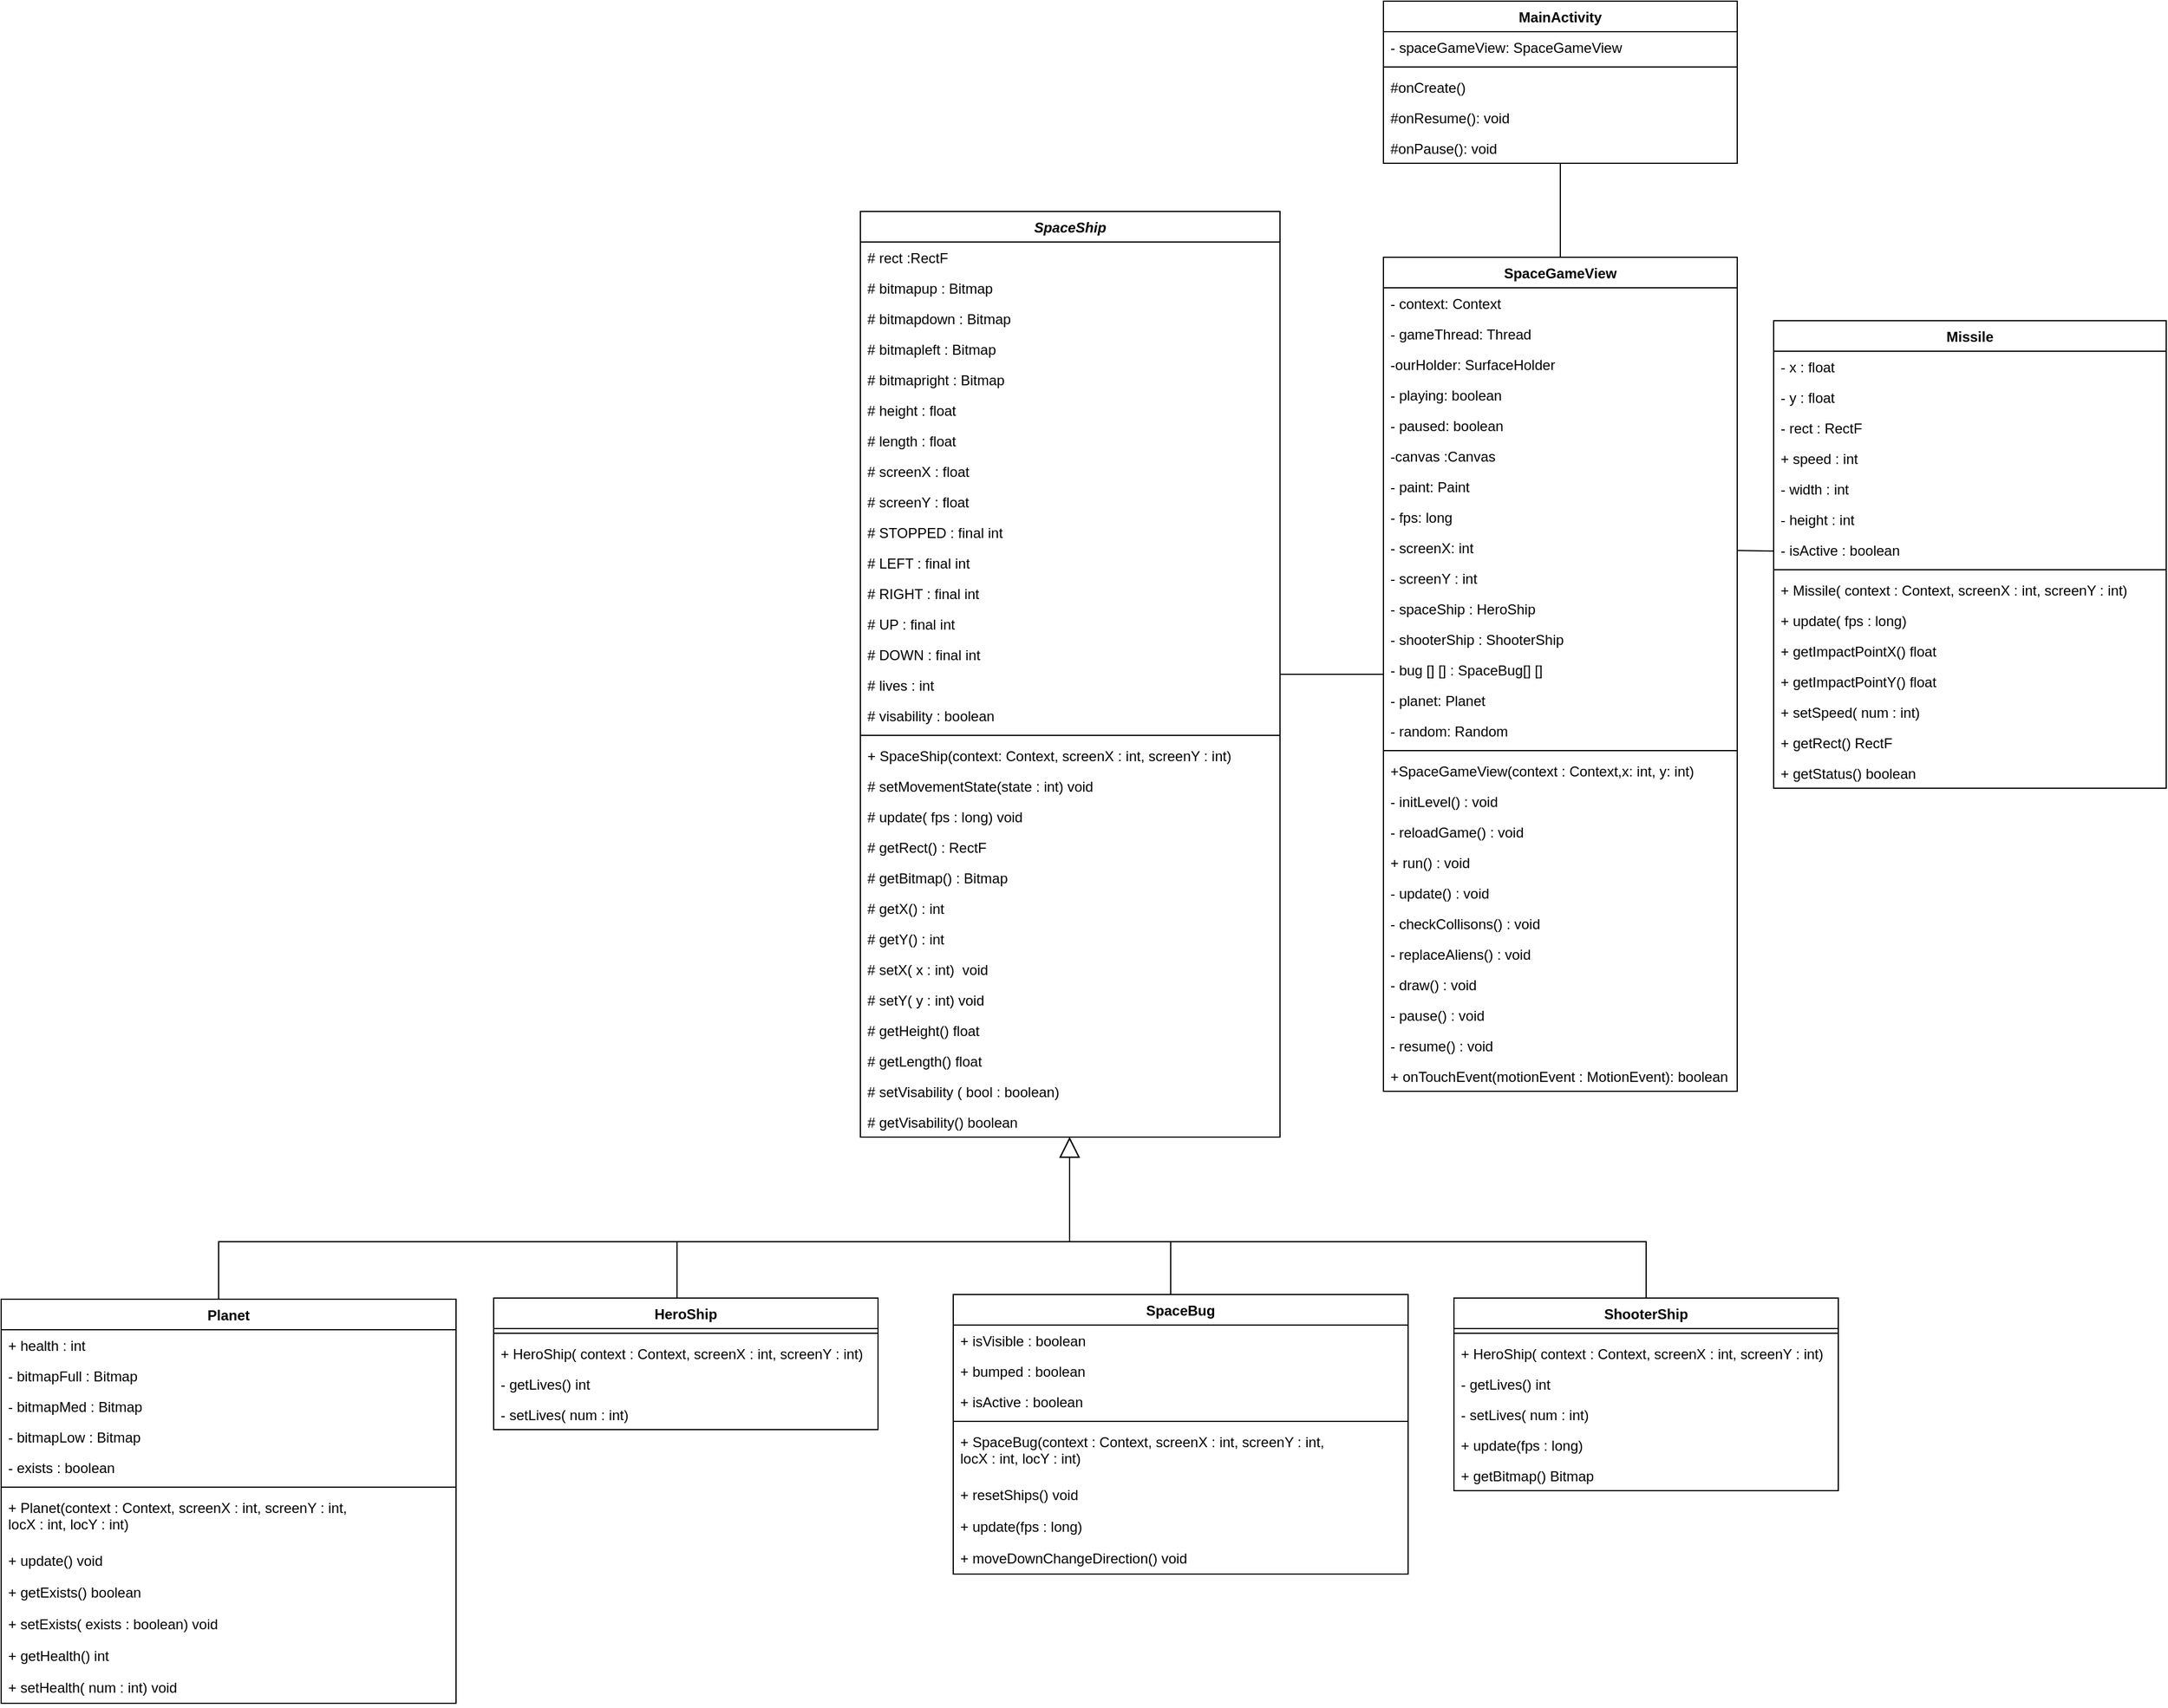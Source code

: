 <mxfile version="17.4.0" type="device"><diagram id="5syEkfPlYQvtIiVfrEKf" name="Page-1"><mxGraphModel dx="3176" dy="1574" grid="0" gridSize="10" guides="1" tooltips="1" connect="1" arrows="1" fold="1" page="0" pageScale="1" pageWidth="827" pageHeight="1169" math="0" shadow="0"><root><mxCell id="0"/><mxCell id="1" parent="0"/><mxCell id="j2k91nh22DGQ5Hw4AdHr-13" value="" style="edgeStyle=orthogonalEdgeStyle;rounded=0;orthogonalLoop=1;jettySize=auto;html=1;endArrow=none;endFill=0;" edge="1" parent="1" source="j2k91nh22DGQ5Hw4AdHr-1" target="j2k91nh22DGQ5Hw4AdHr-7"><mxGeometry relative="1" as="geometry"/></mxCell><mxCell id="j2k91nh22DGQ5Hw4AdHr-1" value="MainActivity" style="swimlane;fontStyle=1;align=center;verticalAlign=top;childLayout=stackLayout;horizontal=1;startSize=26;horizontalStack=0;resizeParent=1;resizeParentMax=0;resizeLast=0;collapsible=1;marginBottom=0;" vertex="1" parent="1"><mxGeometry x="211" y="-38" width="301" height="138" as="geometry"/></mxCell><mxCell id="j2k91nh22DGQ5Hw4AdHr-2" value="- spaceGameView: SpaceGameView" style="text;strokeColor=none;fillColor=none;align=left;verticalAlign=top;spacingLeft=4;spacingRight=4;overflow=hidden;rotatable=0;points=[[0,0.5],[1,0.5]];portConstraint=eastwest;" vertex="1" parent="j2k91nh22DGQ5Hw4AdHr-1"><mxGeometry y="26" width="301" height="26" as="geometry"/></mxCell><mxCell id="j2k91nh22DGQ5Hw4AdHr-3" value="" style="line;strokeWidth=1;fillColor=none;align=left;verticalAlign=middle;spacingTop=-1;spacingLeft=3;spacingRight=3;rotatable=0;labelPosition=right;points=[];portConstraint=eastwest;" vertex="1" parent="j2k91nh22DGQ5Hw4AdHr-1"><mxGeometry y="52" width="301" height="8" as="geometry"/></mxCell><mxCell id="j2k91nh22DGQ5Hw4AdHr-4" value="#onCreate()" style="text;strokeColor=none;fillColor=none;align=left;verticalAlign=top;spacingLeft=4;spacingRight=4;overflow=hidden;rotatable=0;points=[[0,0.5],[1,0.5]];portConstraint=eastwest;" vertex="1" parent="j2k91nh22DGQ5Hw4AdHr-1"><mxGeometry y="60" width="301" height="26" as="geometry"/></mxCell><mxCell id="j2k91nh22DGQ5Hw4AdHr-5" value="#onResume(): void" style="text;strokeColor=none;fillColor=none;align=left;verticalAlign=top;spacingLeft=4;spacingRight=4;overflow=hidden;rotatable=0;points=[[0,0.5],[1,0.5]];portConstraint=eastwest;" vertex="1" parent="j2k91nh22DGQ5Hw4AdHr-1"><mxGeometry y="86" width="301" height="26" as="geometry"/></mxCell><mxCell id="j2k91nh22DGQ5Hw4AdHr-6" value="#onPause(): void" style="text;strokeColor=none;fillColor=none;align=left;verticalAlign=top;spacingLeft=4;spacingRight=4;overflow=hidden;rotatable=0;points=[[0,0.5],[1,0.5]];portConstraint=eastwest;" vertex="1" parent="j2k91nh22DGQ5Hw4AdHr-1"><mxGeometry y="112" width="301" height="26" as="geometry"/></mxCell><mxCell id="j2k91nh22DGQ5Hw4AdHr-68" value="" style="edgeStyle=orthogonalEdgeStyle;rounded=0;orthogonalLoop=1;jettySize=auto;html=1;endArrow=none;endFill=0;" edge="1" parent="1" source="j2k91nh22DGQ5Hw4AdHr-7" target="j2k91nh22DGQ5Hw4AdHr-40"><mxGeometry relative="1" as="geometry"/></mxCell><mxCell id="j2k91nh22DGQ5Hw4AdHr-7" value="SpaceGameView" style="swimlane;fontStyle=1;align=center;verticalAlign=top;childLayout=stackLayout;horizontal=1;startSize=26;horizontalStack=0;resizeParent=1;resizeParentMax=0;resizeLast=0;collapsible=1;marginBottom=0;" vertex="1" parent="1"><mxGeometry x="211" y="180" width="301" height="710" as="geometry"/></mxCell><mxCell id="j2k91nh22DGQ5Hw4AdHr-8" value="- context: Context" style="text;strokeColor=none;fillColor=none;align=left;verticalAlign=top;spacingLeft=4;spacingRight=4;overflow=hidden;rotatable=0;points=[[0,0.5],[1,0.5]];portConstraint=eastwest;" vertex="1" parent="j2k91nh22DGQ5Hw4AdHr-7"><mxGeometry y="26" width="301" height="26" as="geometry"/></mxCell><mxCell id="j2k91nh22DGQ5Hw4AdHr-14" value="- gameThread: Thread" style="text;strokeColor=none;fillColor=none;align=left;verticalAlign=top;spacingLeft=4;spacingRight=4;overflow=hidden;rotatable=0;points=[[0,0.5],[1,0.5]];portConstraint=eastwest;" vertex="1" parent="j2k91nh22DGQ5Hw4AdHr-7"><mxGeometry y="52" width="301" height="26" as="geometry"/></mxCell><mxCell id="j2k91nh22DGQ5Hw4AdHr-15" value="-ourHolder: SurfaceHolder" style="text;strokeColor=none;fillColor=none;align=left;verticalAlign=top;spacingLeft=4;spacingRight=4;overflow=hidden;rotatable=0;points=[[0,0.5],[1,0.5]];portConstraint=eastwest;" vertex="1" parent="j2k91nh22DGQ5Hw4AdHr-7"><mxGeometry y="78" width="301" height="26" as="geometry"/></mxCell><mxCell id="j2k91nh22DGQ5Hw4AdHr-16" value="- playing: boolean" style="text;strokeColor=none;fillColor=none;align=left;verticalAlign=top;spacingLeft=4;spacingRight=4;overflow=hidden;rotatable=0;points=[[0,0.5],[1,0.5]];portConstraint=eastwest;" vertex="1" parent="j2k91nh22DGQ5Hw4AdHr-7"><mxGeometry y="104" width="301" height="26" as="geometry"/></mxCell><mxCell id="j2k91nh22DGQ5Hw4AdHr-17" value="- paused: boolean" style="text;strokeColor=none;fillColor=none;align=left;verticalAlign=top;spacingLeft=4;spacingRight=4;overflow=hidden;rotatable=0;points=[[0,0.5],[1,0.5]];portConstraint=eastwest;" vertex="1" parent="j2k91nh22DGQ5Hw4AdHr-7"><mxGeometry y="130" width="301" height="26" as="geometry"/></mxCell><mxCell id="j2k91nh22DGQ5Hw4AdHr-18" value="-canvas :Canvas" style="text;strokeColor=none;fillColor=none;align=left;verticalAlign=top;spacingLeft=4;spacingRight=4;overflow=hidden;rotatable=0;points=[[0,0.5],[1,0.5]];portConstraint=eastwest;" vertex="1" parent="j2k91nh22DGQ5Hw4AdHr-7"><mxGeometry y="156" width="301" height="26" as="geometry"/></mxCell><mxCell id="j2k91nh22DGQ5Hw4AdHr-19" value="- paint: Paint" style="text;strokeColor=none;fillColor=none;align=left;verticalAlign=top;spacingLeft=4;spacingRight=4;overflow=hidden;rotatable=0;points=[[0,0.5],[1,0.5]];portConstraint=eastwest;" vertex="1" parent="j2k91nh22DGQ5Hw4AdHr-7"><mxGeometry y="182" width="301" height="26" as="geometry"/></mxCell><mxCell id="j2k91nh22DGQ5Hw4AdHr-20" value="- fps: long" style="text;strokeColor=none;fillColor=none;align=left;verticalAlign=top;spacingLeft=4;spacingRight=4;overflow=hidden;rotatable=0;points=[[0,0.5],[1,0.5]];portConstraint=eastwest;" vertex="1" parent="j2k91nh22DGQ5Hw4AdHr-7"><mxGeometry y="208" width="301" height="26" as="geometry"/></mxCell><mxCell id="j2k91nh22DGQ5Hw4AdHr-21" value="- screenX: int&#10;" style="text;strokeColor=none;fillColor=none;align=left;verticalAlign=top;spacingLeft=4;spacingRight=4;overflow=hidden;rotatable=0;points=[[0,0.5],[1,0.5]];portConstraint=eastwest;" vertex="1" parent="j2k91nh22DGQ5Hw4AdHr-7"><mxGeometry y="234" width="301" height="26" as="geometry"/></mxCell><mxCell id="j2k91nh22DGQ5Hw4AdHr-22" value="- screenY : int" style="text;strokeColor=none;fillColor=none;align=left;verticalAlign=top;spacingLeft=4;spacingRight=4;overflow=hidden;rotatable=0;points=[[0,0.5],[1,0.5]];portConstraint=eastwest;" vertex="1" parent="j2k91nh22DGQ5Hw4AdHr-7"><mxGeometry y="260" width="301" height="26" as="geometry"/></mxCell><mxCell id="j2k91nh22DGQ5Hw4AdHr-26" value="- spaceShip : HeroShip" style="text;strokeColor=none;fillColor=none;align=left;verticalAlign=top;spacingLeft=4;spacingRight=4;overflow=hidden;rotatable=0;points=[[0,0.5],[1,0.5]];portConstraint=eastwest;" vertex="1" parent="j2k91nh22DGQ5Hw4AdHr-7"><mxGeometry y="286" width="301" height="26" as="geometry"/></mxCell><mxCell id="j2k91nh22DGQ5Hw4AdHr-27" value="- shooterShip : ShooterShip" style="text;strokeColor=none;fillColor=none;align=left;verticalAlign=top;spacingLeft=4;spacingRight=4;overflow=hidden;rotatable=0;points=[[0,0.5],[1,0.5]];portConstraint=eastwest;" vertex="1" parent="j2k91nh22DGQ5Hw4AdHr-7"><mxGeometry y="312" width="301" height="26" as="geometry"/></mxCell><mxCell id="j2k91nh22DGQ5Hw4AdHr-28" value="- bug [] [] : SpaceBug[] []" style="text;strokeColor=none;fillColor=none;align=left;verticalAlign=top;spacingLeft=4;spacingRight=4;overflow=hidden;rotatable=0;points=[[0,0.5],[1,0.5]];portConstraint=eastwest;" vertex="1" parent="j2k91nh22DGQ5Hw4AdHr-7"><mxGeometry y="338" width="301" height="26" as="geometry"/></mxCell><mxCell id="j2k91nh22DGQ5Hw4AdHr-23" value="- planet: Planet" style="text;strokeColor=none;fillColor=none;align=left;verticalAlign=top;spacingLeft=4;spacingRight=4;overflow=hidden;rotatable=0;points=[[0,0.5],[1,0.5]];portConstraint=eastwest;" vertex="1" parent="j2k91nh22DGQ5Hw4AdHr-7"><mxGeometry y="364" width="301" height="26" as="geometry"/></mxCell><mxCell id="j2k91nh22DGQ5Hw4AdHr-24" value="- random: Random" style="text;strokeColor=none;fillColor=none;align=left;verticalAlign=top;spacingLeft=4;spacingRight=4;overflow=hidden;rotatable=0;points=[[0,0.5],[1,0.5]];portConstraint=eastwest;" vertex="1" parent="j2k91nh22DGQ5Hw4AdHr-7"><mxGeometry y="390" width="301" height="26" as="geometry"/></mxCell><mxCell id="j2k91nh22DGQ5Hw4AdHr-9" value="" style="line;strokeWidth=1;fillColor=none;align=left;verticalAlign=middle;spacingTop=-1;spacingLeft=3;spacingRight=3;rotatable=0;labelPosition=right;points=[];portConstraint=eastwest;" vertex="1" parent="j2k91nh22DGQ5Hw4AdHr-7"><mxGeometry y="416" width="301" height="8" as="geometry"/></mxCell><mxCell id="j2k91nh22DGQ5Hw4AdHr-10" value="+SpaceGameView(context : Context,x: int, y: int)" style="text;strokeColor=none;fillColor=none;align=left;verticalAlign=top;spacingLeft=4;spacingRight=4;overflow=hidden;rotatable=0;points=[[0,0.5],[1,0.5]];portConstraint=eastwest;" vertex="1" parent="j2k91nh22DGQ5Hw4AdHr-7"><mxGeometry y="424" width="301" height="26" as="geometry"/></mxCell><mxCell id="j2k91nh22DGQ5Hw4AdHr-11" value="- initLevel() : void" style="text;strokeColor=none;fillColor=none;align=left;verticalAlign=top;spacingLeft=4;spacingRight=4;overflow=hidden;rotatable=0;points=[[0,0.5],[1,0.5]];portConstraint=eastwest;" vertex="1" parent="j2k91nh22DGQ5Hw4AdHr-7"><mxGeometry y="450" width="301" height="26" as="geometry"/></mxCell><mxCell id="j2k91nh22DGQ5Hw4AdHr-12" value="- reloadGame() : void" style="text;strokeColor=none;fillColor=none;align=left;verticalAlign=top;spacingLeft=4;spacingRight=4;overflow=hidden;rotatable=0;points=[[0,0.5],[1,0.5]];portConstraint=eastwest;" vertex="1" parent="j2k91nh22DGQ5Hw4AdHr-7"><mxGeometry y="476" width="301" height="26" as="geometry"/></mxCell><mxCell id="j2k91nh22DGQ5Hw4AdHr-29" value="+ run() : void" style="text;strokeColor=none;fillColor=none;align=left;verticalAlign=top;spacingLeft=4;spacingRight=4;overflow=hidden;rotatable=0;points=[[0,0.5],[1,0.5]];portConstraint=eastwest;" vertex="1" parent="j2k91nh22DGQ5Hw4AdHr-7"><mxGeometry y="502" width="301" height="26" as="geometry"/></mxCell><mxCell id="j2k91nh22DGQ5Hw4AdHr-30" value="- update() : void" style="text;strokeColor=none;fillColor=none;align=left;verticalAlign=top;spacingLeft=4;spacingRight=4;overflow=hidden;rotatable=0;points=[[0,0.5],[1,0.5]];portConstraint=eastwest;" vertex="1" parent="j2k91nh22DGQ5Hw4AdHr-7"><mxGeometry y="528" width="301" height="26" as="geometry"/></mxCell><mxCell id="j2k91nh22DGQ5Hw4AdHr-31" value="- checkCollisons() : void" style="text;strokeColor=none;fillColor=none;align=left;verticalAlign=top;spacingLeft=4;spacingRight=4;overflow=hidden;rotatable=0;points=[[0,0.5],[1,0.5]];portConstraint=eastwest;" vertex="1" parent="j2k91nh22DGQ5Hw4AdHr-7"><mxGeometry y="554" width="301" height="26" as="geometry"/></mxCell><mxCell id="j2k91nh22DGQ5Hw4AdHr-32" value="- replaceAliens() : void" style="text;strokeColor=none;fillColor=none;align=left;verticalAlign=top;spacingLeft=4;spacingRight=4;overflow=hidden;rotatable=0;points=[[0,0.5],[1,0.5]];portConstraint=eastwest;" vertex="1" parent="j2k91nh22DGQ5Hw4AdHr-7"><mxGeometry y="580" width="301" height="26" as="geometry"/></mxCell><mxCell id="j2k91nh22DGQ5Hw4AdHr-33" value="- draw() : void" style="text;strokeColor=none;fillColor=none;align=left;verticalAlign=top;spacingLeft=4;spacingRight=4;overflow=hidden;rotatable=0;points=[[0,0.5],[1,0.5]];portConstraint=eastwest;" vertex="1" parent="j2k91nh22DGQ5Hw4AdHr-7"><mxGeometry y="606" width="301" height="26" as="geometry"/></mxCell><mxCell id="j2k91nh22DGQ5Hw4AdHr-34" value="- pause() : void" style="text;strokeColor=none;fillColor=none;align=left;verticalAlign=top;spacingLeft=4;spacingRight=4;overflow=hidden;rotatable=0;points=[[0,0.5],[1,0.5]];portConstraint=eastwest;" vertex="1" parent="j2k91nh22DGQ5Hw4AdHr-7"><mxGeometry y="632" width="301" height="26" as="geometry"/></mxCell><mxCell id="j2k91nh22DGQ5Hw4AdHr-35" value="- resume() : void" style="text;strokeColor=none;fillColor=none;align=left;verticalAlign=top;spacingLeft=4;spacingRight=4;overflow=hidden;rotatable=0;points=[[0,0.5],[1,0.5]];portConstraint=eastwest;" vertex="1" parent="j2k91nh22DGQ5Hw4AdHr-7"><mxGeometry y="658" width="301" height="26" as="geometry"/></mxCell><mxCell id="j2k91nh22DGQ5Hw4AdHr-36" value="+ onTouchEvent(motionEvent : MotionEvent): boolean" style="text;strokeColor=none;fillColor=none;align=left;verticalAlign=top;spacingLeft=4;spacingRight=4;overflow=hidden;rotatable=0;points=[[0,0.5],[1,0.5]];portConstraint=eastwest;" vertex="1" parent="j2k91nh22DGQ5Hw4AdHr-7"><mxGeometry y="684" width="301" height="26" as="geometry"/></mxCell><mxCell id="j2k91nh22DGQ5Hw4AdHr-40" value="SpaceShip" style="swimlane;fontStyle=3;align=center;verticalAlign=top;childLayout=stackLayout;horizontal=1;startSize=26;horizontalStack=0;resizeParent=1;resizeParentMax=0;resizeLast=0;collapsible=1;marginBottom=0;" vertex="1" parent="1"><mxGeometry x="-234" y="141" width="357" height="788" as="geometry"/></mxCell><mxCell id="j2k91nh22DGQ5Hw4AdHr-41" value="# rect :RectF" style="text;strokeColor=none;fillColor=none;align=left;verticalAlign=top;spacingLeft=4;spacingRight=4;overflow=hidden;rotatable=0;points=[[0,0.5],[1,0.5]];portConstraint=eastwest;" vertex="1" parent="j2k91nh22DGQ5Hw4AdHr-40"><mxGeometry y="26" width="357" height="26" as="geometry"/></mxCell><mxCell id="j2k91nh22DGQ5Hw4AdHr-70" value="# bitmapup : Bitmap" style="text;strokeColor=none;fillColor=none;align=left;verticalAlign=top;spacingLeft=4;spacingRight=4;overflow=hidden;rotatable=0;points=[[0,0.5],[1,0.5]];portConstraint=eastwest;" vertex="1" parent="j2k91nh22DGQ5Hw4AdHr-40"><mxGeometry y="52" width="357" height="26" as="geometry"/></mxCell><mxCell id="j2k91nh22DGQ5Hw4AdHr-71" value="# bitmapdown : Bitmap" style="text;strokeColor=none;fillColor=none;align=left;verticalAlign=top;spacingLeft=4;spacingRight=4;overflow=hidden;rotatable=0;points=[[0,0.5],[1,0.5]];portConstraint=eastwest;" vertex="1" parent="j2k91nh22DGQ5Hw4AdHr-40"><mxGeometry y="78" width="357" height="26" as="geometry"/></mxCell><mxCell id="j2k91nh22DGQ5Hw4AdHr-72" value="# bitmapleft : Bitmap" style="text;strokeColor=none;fillColor=none;align=left;verticalAlign=top;spacingLeft=4;spacingRight=4;overflow=hidden;rotatable=0;points=[[0,0.5],[1,0.5]];portConstraint=eastwest;" vertex="1" parent="j2k91nh22DGQ5Hw4AdHr-40"><mxGeometry y="104" width="357" height="26" as="geometry"/></mxCell><mxCell id="j2k91nh22DGQ5Hw4AdHr-42" value="# bitmapright : Bitmap" style="text;strokeColor=none;fillColor=none;align=left;verticalAlign=top;spacingLeft=4;spacingRight=4;overflow=hidden;rotatable=0;points=[[0,0.5],[1,0.5]];portConstraint=eastwest;" vertex="1" parent="j2k91nh22DGQ5Hw4AdHr-40"><mxGeometry y="130" width="357" height="26" as="geometry"/></mxCell><mxCell id="j2k91nh22DGQ5Hw4AdHr-43" value="# height : float" style="text;strokeColor=none;fillColor=none;align=left;verticalAlign=top;spacingLeft=4;spacingRight=4;overflow=hidden;rotatable=0;points=[[0,0.5],[1,0.5]];portConstraint=eastwest;" vertex="1" parent="j2k91nh22DGQ5Hw4AdHr-40"><mxGeometry y="156" width="357" height="26" as="geometry"/></mxCell><mxCell id="j2k91nh22DGQ5Hw4AdHr-44" value="# length : float" style="text;strokeColor=none;fillColor=none;align=left;verticalAlign=top;spacingLeft=4;spacingRight=4;overflow=hidden;rotatable=0;points=[[0,0.5],[1,0.5]];portConstraint=eastwest;" vertex="1" parent="j2k91nh22DGQ5Hw4AdHr-40"><mxGeometry y="182" width="357" height="26" as="geometry"/></mxCell><mxCell id="j2k91nh22DGQ5Hw4AdHr-45" value="# screenX : float" style="text;strokeColor=none;fillColor=none;align=left;verticalAlign=top;spacingLeft=4;spacingRight=4;overflow=hidden;rotatable=0;points=[[0,0.5],[1,0.5]];portConstraint=eastwest;" vertex="1" parent="j2k91nh22DGQ5Hw4AdHr-40"><mxGeometry y="208" width="357" height="26" as="geometry"/></mxCell><mxCell id="j2k91nh22DGQ5Hw4AdHr-46" value="# screenY : float" style="text;strokeColor=none;fillColor=none;align=left;verticalAlign=top;spacingLeft=4;spacingRight=4;overflow=hidden;rotatable=0;points=[[0,0.5],[1,0.5]];portConstraint=eastwest;" vertex="1" parent="j2k91nh22DGQ5Hw4AdHr-40"><mxGeometry y="234" width="357" height="26" as="geometry"/></mxCell><mxCell id="j2k91nh22DGQ5Hw4AdHr-47" value="# STOPPED : final int" style="text;strokeColor=none;fillColor=none;align=left;verticalAlign=top;spacingLeft=4;spacingRight=4;overflow=hidden;rotatable=0;points=[[0,0.5],[1,0.5]];portConstraint=eastwest;" vertex="1" parent="j2k91nh22DGQ5Hw4AdHr-40"><mxGeometry y="260" width="357" height="26" as="geometry"/></mxCell><mxCell id="j2k91nh22DGQ5Hw4AdHr-48" value="# LEFT : final int" style="text;strokeColor=none;fillColor=none;align=left;verticalAlign=top;spacingLeft=4;spacingRight=4;overflow=hidden;rotatable=0;points=[[0,0.5],[1,0.5]];portConstraint=eastwest;" vertex="1" parent="j2k91nh22DGQ5Hw4AdHr-40"><mxGeometry y="286" width="357" height="26" as="geometry"/></mxCell><mxCell id="j2k91nh22DGQ5Hw4AdHr-49" value="# RIGHT : final int" style="text;strokeColor=none;fillColor=none;align=left;verticalAlign=top;spacingLeft=4;spacingRight=4;overflow=hidden;rotatable=0;points=[[0,0.5],[1,0.5]];portConstraint=eastwest;" vertex="1" parent="j2k91nh22DGQ5Hw4AdHr-40"><mxGeometry y="312" width="357" height="26" as="geometry"/></mxCell><mxCell id="j2k91nh22DGQ5Hw4AdHr-50" value="# UP : final int" style="text;strokeColor=none;fillColor=none;align=left;verticalAlign=top;spacingLeft=4;spacingRight=4;overflow=hidden;rotatable=0;points=[[0,0.5],[1,0.5]];portConstraint=eastwest;" vertex="1" parent="j2k91nh22DGQ5Hw4AdHr-40"><mxGeometry y="338" width="357" height="26" as="geometry"/></mxCell><mxCell id="j2k91nh22DGQ5Hw4AdHr-51" value="# DOWN : final int" style="text;strokeColor=none;fillColor=none;align=left;verticalAlign=top;spacingLeft=4;spacingRight=4;overflow=hidden;rotatable=0;points=[[0,0.5],[1,0.5]];portConstraint=eastwest;" vertex="1" parent="j2k91nh22DGQ5Hw4AdHr-40"><mxGeometry y="364" width="357" height="26" as="geometry"/></mxCell><mxCell id="j2k91nh22DGQ5Hw4AdHr-52" value="# lives : int" style="text;strokeColor=none;fillColor=none;align=left;verticalAlign=top;spacingLeft=4;spacingRight=4;overflow=hidden;rotatable=0;points=[[0,0.5],[1,0.5]];portConstraint=eastwest;" vertex="1" parent="j2k91nh22DGQ5Hw4AdHr-40"><mxGeometry y="390" width="357" height="26" as="geometry"/></mxCell><mxCell id="j2k91nh22DGQ5Hw4AdHr-53" value="# visability : boolean" style="text;strokeColor=none;fillColor=none;align=left;verticalAlign=top;spacingLeft=4;spacingRight=4;overflow=hidden;rotatable=0;points=[[0,0.5],[1,0.5]];portConstraint=eastwest;" vertex="1" parent="j2k91nh22DGQ5Hw4AdHr-40"><mxGeometry y="416" width="357" height="26" as="geometry"/></mxCell><mxCell id="j2k91nh22DGQ5Hw4AdHr-56" value="" style="line;strokeWidth=1;fillColor=none;align=left;verticalAlign=middle;spacingTop=-1;spacingLeft=3;spacingRight=3;rotatable=0;labelPosition=right;points=[];portConstraint=eastwest;" vertex="1" parent="j2k91nh22DGQ5Hw4AdHr-40"><mxGeometry y="442" width="357" height="8" as="geometry"/></mxCell><mxCell id="j2k91nh22DGQ5Hw4AdHr-57" value="+ SpaceShip(context: Context, screenX : int, screenY : int)" style="text;strokeColor=none;fillColor=none;align=left;verticalAlign=top;spacingLeft=4;spacingRight=4;overflow=hidden;rotatable=0;points=[[0,0.5],[1,0.5]];portConstraint=eastwest;" vertex="1" parent="j2k91nh22DGQ5Hw4AdHr-40"><mxGeometry y="450" width="357" height="26" as="geometry"/></mxCell><mxCell id="j2k91nh22DGQ5Hw4AdHr-58" value="# setMovementState(state : int) void" style="text;strokeColor=none;fillColor=none;align=left;verticalAlign=top;spacingLeft=4;spacingRight=4;overflow=hidden;rotatable=0;points=[[0,0.5],[1,0.5]];portConstraint=eastwest;" vertex="1" parent="j2k91nh22DGQ5Hw4AdHr-40"><mxGeometry y="476" width="357" height="26" as="geometry"/></mxCell><mxCell id="j2k91nh22DGQ5Hw4AdHr-59" value="# update( fps : long) void" style="text;strokeColor=none;fillColor=none;align=left;verticalAlign=top;spacingLeft=4;spacingRight=4;overflow=hidden;rotatable=0;points=[[0,0.5],[1,0.5]];portConstraint=eastwest;" vertex="1" parent="j2k91nh22DGQ5Hw4AdHr-40"><mxGeometry y="502" width="357" height="26" as="geometry"/></mxCell><mxCell id="j2k91nh22DGQ5Hw4AdHr-60" value="# getRect() : RectF" style="text;strokeColor=none;fillColor=none;align=left;verticalAlign=top;spacingLeft=4;spacingRight=4;overflow=hidden;rotatable=0;points=[[0,0.5],[1,0.5]];portConstraint=eastwest;" vertex="1" parent="j2k91nh22DGQ5Hw4AdHr-40"><mxGeometry y="528" width="357" height="26" as="geometry"/></mxCell><mxCell id="j2k91nh22DGQ5Hw4AdHr-61" value="# getBitmap() : Bitmap" style="text;strokeColor=none;fillColor=none;align=left;verticalAlign=top;spacingLeft=4;spacingRight=4;overflow=hidden;rotatable=0;points=[[0,0.5],[1,0.5]];portConstraint=eastwest;" vertex="1" parent="j2k91nh22DGQ5Hw4AdHr-40"><mxGeometry y="554" width="357" height="26" as="geometry"/></mxCell><mxCell id="j2k91nh22DGQ5Hw4AdHr-74" value="# getX() : int" style="text;strokeColor=none;fillColor=none;align=left;verticalAlign=top;spacingLeft=4;spacingRight=4;overflow=hidden;rotatable=0;points=[[0,0.5],[1,0.5]];portConstraint=eastwest;" vertex="1" parent="j2k91nh22DGQ5Hw4AdHr-40"><mxGeometry y="580" width="357" height="26" as="geometry"/></mxCell><mxCell id="j2k91nh22DGQ5Hw4AdHr-62" value="# getY() : int" style="text;strokeColor=none;fillColor=none;align=left;verticalAlign=top;spacingLeft=4;spacingRight=4;overflow=hidden;rotatable=0;points=[[0,0.5],[1,0.5]];portConstraint=eastwest;" vertex="1" parent="j2k91nh22DGQ5Hw4AdHr-40"><mxGeometry y="606" width="357" height="26" as="geometry"/></mxCell><mxCell id="j2k91nh22DGQ5Hw4AdHr-63" value="# setX( x : int)  void" style="text;strokeColor=none;fillColor=none;align=left;verticalAlign=top;spacingLeft=4;spacingRight=4;overflow=hidden;rotatable=0;points=[[0,0.5],[1,0.5]];portConstraint=eastwest;" vertex="1" parent="j2k91nh22DGQ5Hw4AdHr-40"><mxGeometry y="632" width="357" height="26" as="geometry"/></mxCell><mxCell id="j2k91nh22DGQ5Hw4AdHr-64" value="# setY( y : int) void" style="text;strokeColor=none;fillColor=none;align=left;verticalAlign=top;spacingLeft=4;spacingRight=4;overflow=hidden;rotatable=0;points=[[0,0.5],[1,0.5]];portConstraint=eastwest;" vertex="1" parent="j2k91nh22DGQ5Hw4AdHr-40"><mxGeometry y="658" width="357" height="26" as="geometry"/></mxCell><mxCell id="j2k91nh22DGQ5Hw4AdHr-65" value="# getHeight() float" style="text;strokeColor=none;fillColor=none;align=left;verticalAlign=top;spacingLeft=4;spacingRight=4;overflow=hidden;rotatable=0;points=[[0,0.5],[1,0.5]];portConstraint=eastwest;" vertex="1" parent="j2k91nh22DGQ5Hw4AdHr-40"><mxGeometry y="684" width="357" height="26" as="geometry"/></mxCell><mxCell id="j2k91nh22DGQ5Hw4AdHr-66" value="# getLength() float" style="text;strokeColor=none;fillColor=none;align=left;verticalAlign=top;spacingLeft=4;spacingRight=4;overflow=hidden;rotatable=0;points=[[0,0.5],[1,0.5]];portConstraint=eastwest;" vertex="1" parent="j2k91nh22DGQ5Hw4AdHr-40"><mxGeometry y="710" width="357" height="26" as="geometry"/></mxCell><mxCell id="j2k91nh22DGQ5Hw4AdHr-75" value="# setVisability ( bool : boolean)" style="text;strokeColor=none;fillColor=none;align=left;verticalAlign=top;spacingLeft=4;spacingRight=4;overflow=hidden;rotatable=0;points=[[0,0.5],[1,0.5]];portConstraint=eastwest;" vertex="1" parent="j2k91nh22DGQ5Hw4AdHr-40"><mxGeometry y="736" width="357" height="26" as="geometry"/></mxCell><mxCell id="j2k91nh22DGQ5Hw4AdHr-76" value="# getVisability() boolean" style="text;strokeColor=none;fillColor=none;align=left;verticalAlign=top;spacingLeft=4;spacingRight=4;overflow=hidden;rotatable=0;points=[[0,0.5],[1,0.5]];portConstraint=eastwest;" vertex="1" parent="j2k91nh22DGQ5Hw4AdHr-40"><mxGeometry y="762" width="357" height="26" as="geometry"/></mxCell><mxCell id="j2k91nh22DGQ5Hw4AdHr-83" style="edgeStyle=orthogonalEdgeStyle;rounded=0;orthogonalLoop=1;jettySize=auto;html=1;endArrow=block;endFill=0;endSize=15;" edge="1" parent="1" source="j2k91nh22DGQ5Hw4AdHr-77" target="j2k91nh22DGQ5Hw4AdHr-76"><mxGeometry relative="1" as="geometry"><Array as="points"><mxPoint x="-390" y="1018"/><mxPoint x="-56" y="1018"/></Array></mxGeometry></mxCell><mxCell id="j2k91nh22DGQ5Hw4AdHr-77" value="HeroShip" style="swimlane;fontStyle=1;align=center;verticalAlign=top;childLayout=stackLayout;horizontal=1;startSize=26;horizontalStack=0;resizeParent=1;resizeParentMax=0;resizeLast=0;collapsible=1;marginBottom=0;" vertex="1" parent="1"><mxGeometry x="-546" y="1066" width="327" height="112" as="geometry"/></mxCell><mxCell id="j2k91nh22DGQ5Hw4AdHr-79" value="" style="line;strokeWidth=1;fillColor=none;align=left;verticalAlign=middle;spacingTop=-1;spacingLeft=3;spacingRight=3;rotatable=0;labelPosition=right;points=[];portConstraint=eastwest;" vertex="1" parent="j2k91nh22DGQ5Hw4AdHr-77"><mxGeometry y="26" width="327" height="8" as="geometry"/></mxCell><mxCell id="j2k91nh22DGQ5Hw4AdHr-80" value="+ HeroShip( context : Context, screenX : int, screenY : int)" style="text;strokeColor=none;fillColor=none;align=left;verticalAlign=top;spacingLeft=4;spacingRight=4;overflow=hidden;rotatable=0;points=[[0,0.5],[1,0.5]];portConstraint=eastwest;" vertex="1" parent="j2k91nh22DGQ5Hw4AdHr-77"><mxGeometry y="34" width="327" height="26" as="geometry"/></mxCell><mxCell id="j2k91nh22DGQ5Hw4AdHr-81" value="- getLives() int" style="text;strokeColor=none;fillColor=none;align=left;verticalAlign=top;spacingLeft=4;spacingRight=4;overflow=hidden;rotatable=0;points=[[0,0.5],[1,0.5]];portConstraint=eastwest;" vertex="1" parent="j2k91nh22DGQ5Hw4AdHr-77"><mxGeometry y="60" width="327" height="26" as="geometry"/></mxCell><mxCell id="j2k91nh22DGQ5Hw4AdHr-82" value="- setLives( num : int)" style="text;strokeColor=none;fillColor=none;align=left;verticalAlign=top;spacingLeft=4;spacingRight=4;overflow=hidden;rotatable=0;points=[[0,0.5],[1,0.5]];portConstraint=eastwest;" vertex="1" parent="j2k91nh22DGQ5Hw4AdHr-77"><mxGeometry y="86" width="327" height="26" as="geometry"/></mxCell><mxCell id="j2k91nh22DGQ5Hw4AdHr-98" style="edgeStyle=orthogonalEdgeStyle;rounded=0;orthogonalLoop=1;jettySize=auto;html=1;endArrow=none;endFill=0;" edge="1" parent="1" source="j2k91nh22DGQ5Hw4AdHr-89"><mxGeometry relative="1" as="geometry"><mxPoint x="-56" y="962" as="targetPoint"/><Array as="points"><mxPoint x="30" y="1018"/><mxPoint x="-56" y="1018"/></Array></mxGeometry></mxCell><mxCell id="j2k91nh22DGQ5Hw4AdHr-89" value="SpaceBug" style="swimlane;fontStyle=1;align=center;verticalAlign=top;childLayout=stackLayout;horizontal=1;startSize=26;horizontalStack=0;resizeParent=1;resizeParentMax=0;resizeLast=0;collapsible=1;marginBottom=0;" vertex="1" parent="1"><mxGeometry x="-155" y="1063" width="387" height="238" as="geometry"/></mxCell><mxCell id="j2k91nh22DGQ5Hw4AdHr-90" value="+ isVisible : boolean" style="text;strokeColor=none;fillColor=none;align=left;verticalAlign=top;spacingLeft=4;spacingRight=4;overflow=hidden;rotatable=0;points=[[0,0.5],[1,0.5]];portConstraint=eastwest;" vertex="1" parent="j2k91nh22DGQ5Hw4AdHr-89"><mxGeometry y="26" width="387" height="26" as="geometry"/></mxCell><mxCell id="j2k91nh22DGQ5Hw4AdHr-93" value="+ bumped : boolean" style="text;strokeColor=none;fillColor=none;align=left;verticalAlign=top;spacingLeft=4;spacingRight=4;overflow=hidden;rotatable=0;points=[[0,0.5],[1,0.5]];portConstraint=eastwest;" vertex="1" parent="j2k91nh22DGQ5Hw4AdHr-89"><mxGeometry y="52" width="387" height="26" as="geometry"/></mxCell><mxCell id="j2k91nh22DGQ5Hw4AdHr-94" value="+ isActive : boolean" style="text;strokeColor=none;fillColor=none;align=left;verticalAlign=top;spacingLeft=4;spacingRight=4;overflow=hidden;rotatable=0;points=[[0,0.5],[1,0.5]];portConstraint=eastwest;" vertex="1" parent="j2k91nh22DGQ5Hw4AdHr-89"><mxGeometry y="78" width="387" height="26" as="geometry"/></mxCell><mxCell id="j2k91nh22DGQ5Hw4AdHr-91" value="" style="line;strokeWidth=1;fillColor=none;align=left;verticalAlign=middle;spacingTop=-1;spacingLeft=3;spacingRight=3;rotatable=0;labelPosition=right;points=[];portConstraint=eastwest;" vertex="1" parent="j2k91nh22DGQ5Hw4AdHr-89"><mxGeometry y="104" width="387" height="8" as="geometry"/></mxCell><mxCell id="j2k91nh22DGQ5Hw4AdHr-92" value="+ SpaceBug(context : Context, screenX : int, screenY : int,&#10;locX : int, locY : int)&#10;" style="text;strokeColor=none;fillColor=none;align=left;verticalAlign=top;spacingLeft=4;spacingRight=4;overflow=hidden;rotatable=0;points=[[0,0.5],[1,0.5]];portConstraint=eastwest;" vertex="1" parent="j2k91nh22DGQ5Hw4AdHr-89"><mxGeometry y="112" width="387" height="45" as="geometry"/></mxCell><mxCell id="j2k91nh22DGQ5Hw4AdHr-95" value="+ resetShips() void" style="text;strokeColor=none;fillColor=none;align=left;verticalAlign=top;spacingLeft=4;spacingRight=4;overflow=hidden;rotatable=0;points=[[0,0.5],[1,0.5]];portConstraint=eastwest;" vertex="1" parent="j2k91nh22DGQ5Hw4AdHr-89"><mxGeometry y="157" width="387" height="27" as="geometry"/></mxCell><mxCell id="j2k91nh22DGQ5Hw4AdHr-96" value="+ update(fps : long)" style="text;strokeColor=none;fillColor=none;align=left;verticalAlign=top;spacingLeft=4;spacingRight=4;overflow=hidden;rotatable=0;points=[[0,0.5],[1,0.5]];portConstraint=eastwest;" vertex="1" parent="j2k91nh22DGQ5Hw4AdHr-89"><mxGeometry y="184" width="387" height="27" as="geometry"/></mxCell><mxCell id="j2k91nh22DGQ5Hw4AdHr-97" value="+ moveDownChangeDirection() void" style="text;strokeColor=none;fillColor=none;align=left;verticalAlign=top;spacingLeft=4;spacingRight=4;overflow=hidden;rotatable=0;points=[[0,0.5],[1,0.5]];portConstraint=eastwest;" vertex="1" parent="j2k91nh22DGQ5Hw4AdHr-89"><mxGeometry y="211" width="387" height="27" as="geometry"/></mxCell><mxCell id="j2k91nh22DGQ5Hw4AdHr-130" style="edgeStyle=orthogonalEdgeStyle;rounded=0;orthogonalLoop=1;jettySize=auto;html=1;endArrow=block;endFill=0;endSize=15;" edge="1" parent="1" source="j2k91nh22DGQ5Hw4AdHr-103" target="j2k91nh22DGQ5Hw4AdHr-40"><mxGeometry relative="1" as="geometry"><Array as="points"><mxPoint x="435" y="1018"/><mxPoint x="-56" y="1018"/></Array></mxGeometry></mxCell><mxCell id="j2k91nh22DGQ5Hw4AdHr-103" value="ShooterShip" style="swimlane;fontStyle=1;align=center;verticalAlign=top;childLayout=stackLayout;horizontal=1;startSize=26;horizontalStack=0;resizeParent=1;resizeParentMax=0;resizeLast=0;collapsible=1;marginBottom=0;" vertex="1" parent="1"><mxGeometry x="271" y="1066" width="327" height="164" as="geometry"/></mxCell><mxCell id="j2k91nh22DGQ5Hw4AdHr-104" value="" style="line;strokeWidth=1;fillColor=none;align=left;verticalAlign=middle;spacingTop=-1;spacingLeft=3;spacingRight=3;rotatable=0;labelPosition=right;points=[];portConstraint=eastwest;" vertex="1" parent="j2k91nh22DGQ5Hw4AdHr-103"><mxGeometry y="26" width="327" height="8" as="geometry"/></mxCell><mxCell id="j2k91nh22DGQ5Hw4AdHr-105" value="+ HeroShip( context : Context, screenX : int, screenY : int)" style="text;strokeColor=none;fillColor=none;align=left;verticalAlign=top;spacingLeft=4;spacingRight=4;overflow=hidden;rotatable=0;points=[[0,0.5],[1,0.5]];portConstraint=eastwest;" vertex="1" parent="j2k91nh22DGQ5Hw4AdHr-103"><mxGeometry y="34" width="327" height="26" as="geometry"/></mxCell><mxCell id="j2k91nh22DGQ5Hw4AdHr-106" value="- getLives() int" style="text;strokeColor=none;fillColor=none;align=left;verticalAlign=top;spacingLeft=4;spacingRight=4;overflow=hidden;rotatable=0;points=[[0,0.5],[1,0.5]];portConstraint=eastwest;" vertex="1" parent="j2k91nh22DGQ5Hw4AdHr-103"><mxGeometry y="60" width="327" height="26" as="geometry"/></mxCell><mxCell id="j2k91nh22DGQ5Hw4AdHr-107" value="- setLives( num : int)" style="text;strokeColor=none;fillColor=none;align=left;verticalAlign=top;spacingLeft=4;spacingRight=4;overflow=hidden;rotatable=0;points=[[0,0.5],[1,0.5]];portConstraint=eastwest;" vertex="1" parent="j2k91nh22DGQ5Hw4AdHr-103"><mxGeometry y="86" width="327" height="26" as="geometry"/></mxCell><mxCell id="j2k91nh22DGQ5Hw4AdHr-108" value="+ update(fps : long)" style="text;strokeColor=none;fillColor=none;align=left;verticalAlign=top;spacingLeft=4;spacingRight=4;overflow=hidden;rotatable=0;points=[[0,0.5],[1,0.5]];portConstraint=eastwest;" vertex="1" parent="j2k91nh22DGQ5Hw4AdHr-103"><mxGeometry y="112" width="327" height="26" as="geometry"/></mxCell><mxCell id="j2k91nh22DGQ5Hw4AdHr-109" value="+ getBitmap() Bitmap" style="text;strokeColor=none;fillColor=none;align=left;verticalAlign=top;spacingLeft=4;spacingRight=4;overflow=hidden;rotatable=0;points=[[0,0.5],[1,0.5]];portConstraint=eastwest;" vertex="1" parent="j2k91nh22DGQ5Hw4AdHr-103"><mxGeometry y="138" width="327" height="26" as="geometry"/></mxCell><mxCell id="j2k91nh22DGQ5Hw4AdHr-129" style="edgeStyle=orthogonalEdgeStyle;rounded=0;orthogonalLoop=1;jettySize=auto;html=1;endArrow=none;endFill=0;" edge="1" parent="1" source="j2k91nh22DGQ5Hw4AdHr-111"><mxGeometry relative="1" as="geometry"><mxPoint x="-57" y="946" as="targetPoint"/><Array as="points"><mxPoint x="-780" y="1018"/><mxPoint x="-56" y="1018"/><mxPoint x="-56" y="946"/></Array></mxGeometry></mxCell><mxCell id="j2k91nh22DGQ5Hw4AdHr-111" value="Planet" style="swimlane;fontStyle=1;align=center;verticalAlign=top;childLayout=stackLayout;horizontal=1;startSize=26;horizontalStack=0;resizeParent=1;resizeParentMax=0;resizeLast=0;collapsible=1;marginBottom=0;" vertex="1" parent="1"><mxGeometry x="-965" y="1067" width="387" height="344" as="geometry"/></mxCell><mxCell id="j2k91nh22DGQ5Hw4AdHr-113" value="+ health : int" style="text;strokeColor=none;fillColor=none;align=left;verticalAlign=top;spacingLeft=4;spacingRight=4;overflow=hidden;rotatable=0;points=[[0,0.5],[1,0.5]];portConstraint=eastwest;" vertex="1" parent="j2k91nh22DGQ5Hw4AdHr-111"><mxGeometry y="26" width="387" height="26" as="geometry"/></mxCell><mxCell id="j2k91nh22DGQ5Hw4AdHr-124" value="- bitmapFull : Bitmap" style="text;strokeColor=none;fillColor=none;align=left;verticalAlign=top;spacingLeft=4;spacingRight=4;overflow=hidden;rotatable=0;points=[[0,0.5],[1,0.5]];portConstraint=eastwest;" vertex="1" parent="j2k91nh22DGQ5Hw4AdHr-111"><mxGeometry y="52" width="387" height="26" as="geometry"/></mxCell><mxCell id="j2k91nh22DGQ5Hw4AdHr-125" value="- bitmapMed : Bitmap" style="text;strokeColor=none;fillColor=none;align=left;verticalAlign=top;spacingLeft=4;spacingRight=4;overflow=hidden;rotatable=0;points=[[0,0.5],[1,0.5]];portConstraint=eastwest;" vertex="1" parent="j2k91nh22DGQ5Hw4AdHr-111"><mxGeometry y="78" width="387" height="26" as="geometry"/></mxCell><mxCell id="j2k91nh22DGQ5Hw4AdHr-126" value="- bitmapLow : Bitmap" style="text;strokeColor=none;fillColor=none;align=left;verticalAlign=top;spacingLeft=4;spacingRight=4;overflow=hidden;rotatable=0;points=[[0,0.5],[1,0.5]];portConstraint=eastwest;" vertex="1" parent="j2k91nh22DGQ5Hw4AdHr-111"><mxGeometry y="104" width="387" height="26" as="geometry"/></mxCell><mxCell id="j2k91nh22DGQ5Hw4AdHr-121" value="- exists : boolean" style="text;strokeColor=none;fillColor=none;align=left;verticalAlign=top;spacingLeft=4;spacingRight=4;overflow=hidden;rotatable=0;points=[[0,0.5],[1,0.5]];portConstraint=eastwest;" vertex="1" parent="j2k91nh22DGQ5Hw4AdHr-111"><mxGeometry y="130" width="387" height="26" as="geometry"/></mxCell><mxCell id="j2k91nh22DGQ5Hw4AdHr-115" value="" style="line;strokeWidth=1;fillColor=none;align=left;verticalAlign=middle;spacingTop=-1;spacingLeft=3;spacingRight=3;rotatable=0;labelPosition=right;points=[];portConstraint=eastwest;" vertex="1" parent="j2k91nh22DGQ5Hw4AdHr-111"><mxGeometry y="156" width="387" height="8" as="geometry"/></mxCell><mxCell id="j2k91nh22DGQ5Hw4AdHr-116" value="+ Planet(context : Context, screenX : int, screenY : int,&#10;locX : int, locY : int)&#10;" style="text;strokeColor=none;fillColor=none;align=left;verticalAlign=top;spacingLeft=4;spacingRight=4;overflow=hidden;rotatable=0;points=[[0,0.5],[1,0.5]];portConstraint=eastwest;" vertex="1" parent="j2k91nh22DGQ5Hw4AdHr-111"><mxGeometry y="164" width="387" height="45" as="geometry"/></mxCell><mxCell id="j2k91nh22DGQ5Hw4AdHr-117" value="+ update() void" style="text;strokeColor=none;fillColor=none;align=left;verticalAlign=top;spacingLeft=4;spacingRight=4;overflow=hidden;rotatable=0;points=[[0,0.5],[1,0.5]];portConstraint=eastwest;" vertex="1" parent="j2k91nh22DGQ5Hw4AdHr-111"><mxGeometry y="209" width="387" height="27" as="geometry"/></mxCell><mxCell id="j2k91nh22DGQ5Hw4AdHr-118" value="+ getExists() boolean" style="text;strokeColor=none;fillColor=none;align=left;verticalAlign=top;spacingLeft=4;spacingRight=4;overflow=hidden;rotatable=0;points=[[0,0.5],[1,0.5]];portConstraint=eastwest;" vertex="1" parent="j2k91nh22DGQ5Hw4AdHr-111"><mxGeometry y="236" width="387" height="27" as="geometry"/></mxCell><mxCell id="j2k91nh22DGQ5Hw4AdHr-127" value="+ setExists( exists : boolean) void" style="text;strokeColor=none;fillColor=none;align=left;verticalAlign=top;spacingLeft=4;spacingRight=4;overflow=hidden;rotatable=0;points=[[0,0.5],[1,0.5]];portConstraint=eastwest;" vertex="1" parent="j2k91nh22DGQ5Hw4AdHr-111"><mxGeometry y="263" width="387" height="27" as="geometry"/></mxCell><mxCell id="j2k91nh22DGQ5Hw4AdHr-128" value="+ getHealth() int" style="text;strokeColor=none;fillColor=none;align=left;verticalAlign=top;spacingLeft=4;spacingRight=4;overflow=hidden;rotatable=0;points=[[0,0.5],[1,0.5]];portConstraint=eastwest;" vertex="1" parent="j2k91nh22DGQ5Hw4AdHr-111"><mxGeometry y="290" width="387" height="27" as="geometry"/></mxCell><mxCell id="j2k91nh22DGQ5Hw4AdHr-119" value="+ setHealth( num : int) void" style="text;strokeColor=none;fillColor=none;align=left;verticalAlign=top;spacingLeft=4;spacingRight=4;overflow=hidden;rotatable=0;points=[[0,0.5],[1,0.5]];portConstraint=eastwest;" vertex="1" parent="j2k91nh22DGQ5Hw4AdHr-111"><mxGeometry y="317" width="387" height="27" as="geometry"/></mxCell><mxCell id="j2k91nh22DGQ5Hw4AdHr-131" value="Missile" style="swimlane;fontStyle=1;align=center;verticalAlign=top;childLayout=stackLayout;horizontal=1;startSize=26;horizontalStack=0;resizeParent=1;resizeParentMax=0;resizeLast=0;collapsible=1;marginBottom=0;" vertex="1" parent="1"><mxGeometry x="543" y="234" width="334" height="398" as="geometry"/></mxCell><mxCell id="j2k91nh22DGQ5Hw4AdHr-132" value="- x : float" style="text;strokeColor=none;fillColor=none;align=left;verticalAlign=top;spacingLeft=4;spacingRight=4;overflow=hidden;rotatable=0;points=[[0,0.5],[1,0.5]];portConstraint=eastwest;" vertex="1" parent="j2k91nh22DGQ5Hw4AdHr-131"><mxGeometry y="26" width="334" height="26" as="geometry"/></mxCell><mxCell id="j2k91nh22DGQ5Hw4AdHr-135" value="- y : float" style="text;strokeColor=none;fillColor=none;align=left;verticalAlign=top;spacingLeft=4;spacingRight=4;overflow=hidden;rotatable=0;points=[[0,0.5],[1,0.5]];portConstraint=eastwest;" vertex="1" parent="j2k91nh22DGQ5Hw4AdHr-131"><mxGeometry y="52" width="334" height="26" as="geometry"/></mxCell><mxCell id="j2k91nh22DGQ5Hw4AdHr-136" value="- rect : RectF" style="text;strokeColor=none;fillColor=none;align=left;verticalAlign=top;spacingLeft=4;spacingRight=4;overflow=hidden;rotatable=0;points=[[0,0.5],[1,0.5]];portConstraint=eastwest;" vertex="1" parent="j2k91nh22DGQ5Hw4AdHr-131"><mxGeometry y="78" width="334" height="26" as="geometry"/></mxCell><mxCell id="j2k91nh22DGQ5Hw4AdHr-137" value="+ speed : int" style="text;strokeColor=none;fillColor=none;align=left;verticalAlign=top;spacingLeft=4;spacingRight=4;overflow=hidden;rotatable=0;points=[[0,0.5],[1,0.5]];portConstraint=eastwest;" vertex="1" parent="j2k91nh22DGQ5Hw4AdHr-131"><mxGeometry y="104" width="334" height="26" as="geometry"/></mxCell><mxCell id="j2k91nh22DGQ5Hw4AdHr-138" value="- width : int" style="text;strokeColor=none;fillColor=none;align=left;verticalAlign=top;spacingLeft=4;spacingRight=4;overflow=hidden;rotatable=0;points=[[0,0.5],[1,0.5]];portConstraint=eastwest;" vertex="1" parent="j2k91nh22DGQ5Hw4AdHr-131"><mxGeometry y="130" width="334" height="26" as="geometry"/></mxCell><mxCell id="j2k91nh22DGQ5Hw4AdHr-139" value="- height : int" style="text;strokeColor=none;fillColor=none;align=left;verticalAlign=top;spacingLeft=4;spacingRight=4;overflow=hidden;rotatable=0;points=[[0,0.5],[1,0.5]];portConstraint=eastwest;" vertex="1" parent="j2k91nh22DGQ5Hw4AdHr-131"><mxGeometry y="156" width="334" height="26" as="geometry"/></mxCell><mxCell id="j2k91nh22DGQ5Hw4AdHr-140" value="- isActive : boolean" style="text;strokeColor=none;fillColor=none;align=left;verticalAlign=top;spacingLeft=4;spacingRight=4;overflow=hidden;rotatable=0;points=[[0,0.5],[1,0.5]];portConstraint=eastwest;" vertex="1" parent="j2k91nh22DGQ5Hw4AdHr-131"><mxGeometry y="182" width="334" height="26" as="geometry"/></mxCell><mxCell id="j2k91nh22DGQ5Hw4AdHr-133" value="" style="line;strokeWidth=1;fillColor=none;align=left;verticalAlign=middle;spacingTop=-1;spacingLeft=3;spacingRight=3;rotatable=0;labelPosition=right;points=[];portConstraint=eastwest;" vertex="1" parent="j2k91nh22DGQ5Hw4AdHr-131"><mxGeometry y="208" width="334" height="8" as="geometry"/></mxCell><mxCell id="j2k91nh22DGQ5Hw4AdHr-134" value="+ Missile( context : Context, screenX : int, screenY : int)" style="text;strokeColor=none;fillColor=none;align=left;verticalAlign=top;spacingLeft=4;spacingRight=4;overflow=hidden;rotatable=0;points=[[0,0.5],[1,0.5]];portConstraint=eastwest;" vertex="1" parent="j2k91nh22DGQ5Hw4AdHr-131"><mxGeometry y="216" width="334" height="26" as="geometry"/></mxCell><mxCell id="j2k91nh22DGQ5Hw4AdHr-141" value="+ update( fps : long)" style="text;strokeColor=none;fillColor=none;align=left;verticalAlign=top;spacingLeft=4;spacingRight=4;overflow=hidden;rotatable=0;points=[[0,0.5],[1,0.5]];portConstraint=eastwest;" vertex="1" parent="j2k91nh22DGQ5Hw4AdHr-131"><mxGeometry y="242" width="334" height="26" as="geometry"/></mxCell><mxCell id="j2k91nh22DGQ5Hw4AdHr-142" value="+ getImpactPointX() float" style="text;strokeColor=none;fillColor=none;align=left;verticalAlign=top;spacingLeft=4;spacingRight=4;overflow=hidden;rotatable=0;points=[[0,0.5],[1,0.5]];portConstraint=eastwest;" vertex="1" parent="j2k91nh22DGQ5Hw4AdHr-131"><mxGeometry y="268" width="334" height="26" as="geometry"/></mxCell><mxCell id="j2k91nh22DGQ5Hw4AdHr-144" value="+ getImpactPointY() float" style="text;strokeColor=none;fillColor=none;align=left;verticalAlign=top;spacingLeft=4;spacingRight=4;overflow=hidden;rotatable=0;points=[[0,0.5],[1,0.5]];portConstraint=eastwest;" vertex="1" parent="j2k91nh22DGQ5Hw4AdHr-131"><mxGeometry y="294" width="334" height="26" as="geometry"/></mxCell><mxCell id="j2k91nh22DGQ5Hw4AdHr-143" value="+ setSpeed( num : int)" style="text;strokeColor=none;fillColor=none;align=left;verticalAlign=top;spacingLeft=4;spacingRight=4;overflow=hidden;rotatable=0;points=[[0,0.5],[1,0.5]];portConstraint=eastwest;" vertex="1" parent="j2k91nh22DGQ5Hw4AdHr-131"><mxGeometry y="320" width="334" height="26" as="geometry"/></mxCell><mxCell id="j2k91nh22DGQ5Hw4AdHr-145" value="+ getRect() RectF" style="text;strokeColor=none;fillColor=none;align=left;verticalAlign=top;spacingLeft=4;spacingRight=4;overflow=hidden;rotatable=0;points=[[0,0.5],[1,0.5]];portConstraint=eastwest;" vertex="1" parent="j2k91nh22DGQ5Hw4AdHr-131"><mxGeometry y="346" width="334" height="26" as="geometry"/></mxCell><mxCell id="j2k91nh22DGQ5Hw4AdHr-146" value="+ getStatus() boolean" style="text;strokeColor=none;fillColor=none;align=left;verticalAlign=top;spacingLeft=4;spacingRight=4;overflow=hidden;rotatable=0;points=[[0,0.5],[1,0.5]];portConstraint=eastwest;" vertex="1" parent="j2k91nh22DGQ5Hw4AdHr-131"><mxGeometry y="372" width="334" height="26" as="geometry"/></mxCell><mxCell id="j2k91nh22DGQ5Hw4AdHr-147" style="rounded=0;orthogonalLoop=1;jettySize=auto;html=1;endArrow=none;endFill=0;endSize=15;" edge="1" parent="1" source="j2k91nh22DGQ5Hw4AdHr-21" target="j2k91nh22DGQ5Hw4AdHr-131"><mxGeometry relative="1" as="geometry"/></mxCell></root></mxGraphModel></diagram></mxfile>